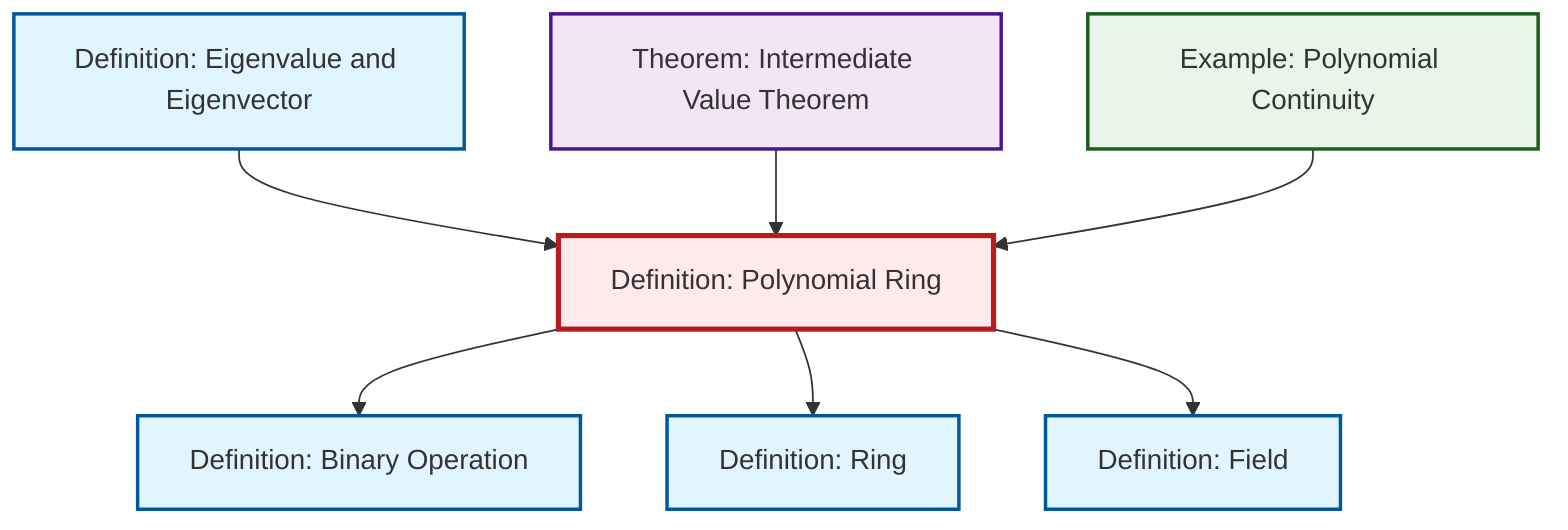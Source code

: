 graph TD
    classDef definition fill:#e1f5fe,stroke:#01579b,stroke-width:2px
    classDef theorem fill:#f3e5f5,stroke:#4a148c,stroke-width:2px
    classDef axiom fill:#fff3e0,stroke:#e65100,stroke-width:2px
    classDef example fill:#e8f5e9,stroke:#1b5e20,stroke-width:2px
    classDef current fill:#ffebee,stroke:#b71c1c,stroke-width:3px
    def-polynomial-ring["Definition: Polynomial Ring"]:::definition
    thm-intermediate-value["Theorem: Intermediate Value Theorem"]:::theorem
    def-binary-operation["Definition: Binary Operation"]:::definition
    def-field["Definition: Field"]:::definition
    ex-polynomial-continuity["Example: Polynomial Continuity"]:::example
    def-ring["Definition: Ring"]:::definition
    def-eigenvalue-eigenvector["Definition: Eigenvalue and Eigenvector"]:::definition
    def-eigenvalue-eigenvector --> def-polynomial-ring
    def-polynomial-ring --> def-binary-operation
    thm-intermediate-value --> def-polynomial-ring
    def-polynomial-ring --> def-ring
    def-polynomial-ring --> def-field
    ex-polynomial-continuity --> def-polynomial-ring
    class def-polynomial-ring current